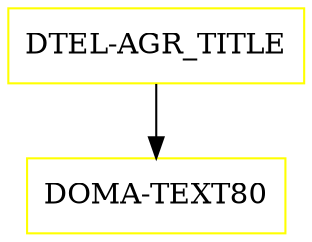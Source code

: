 digraph G {
  "DTEL-AGR_TITLE" [shape=box,color=yellow];
  "DOMA-TEXT80" [shape=box,color=yellow,URL="./DOMA_TEXT80.html"];
  "DTEL-AGR_TITLE" -> "DOMA-TEXT80";
}
